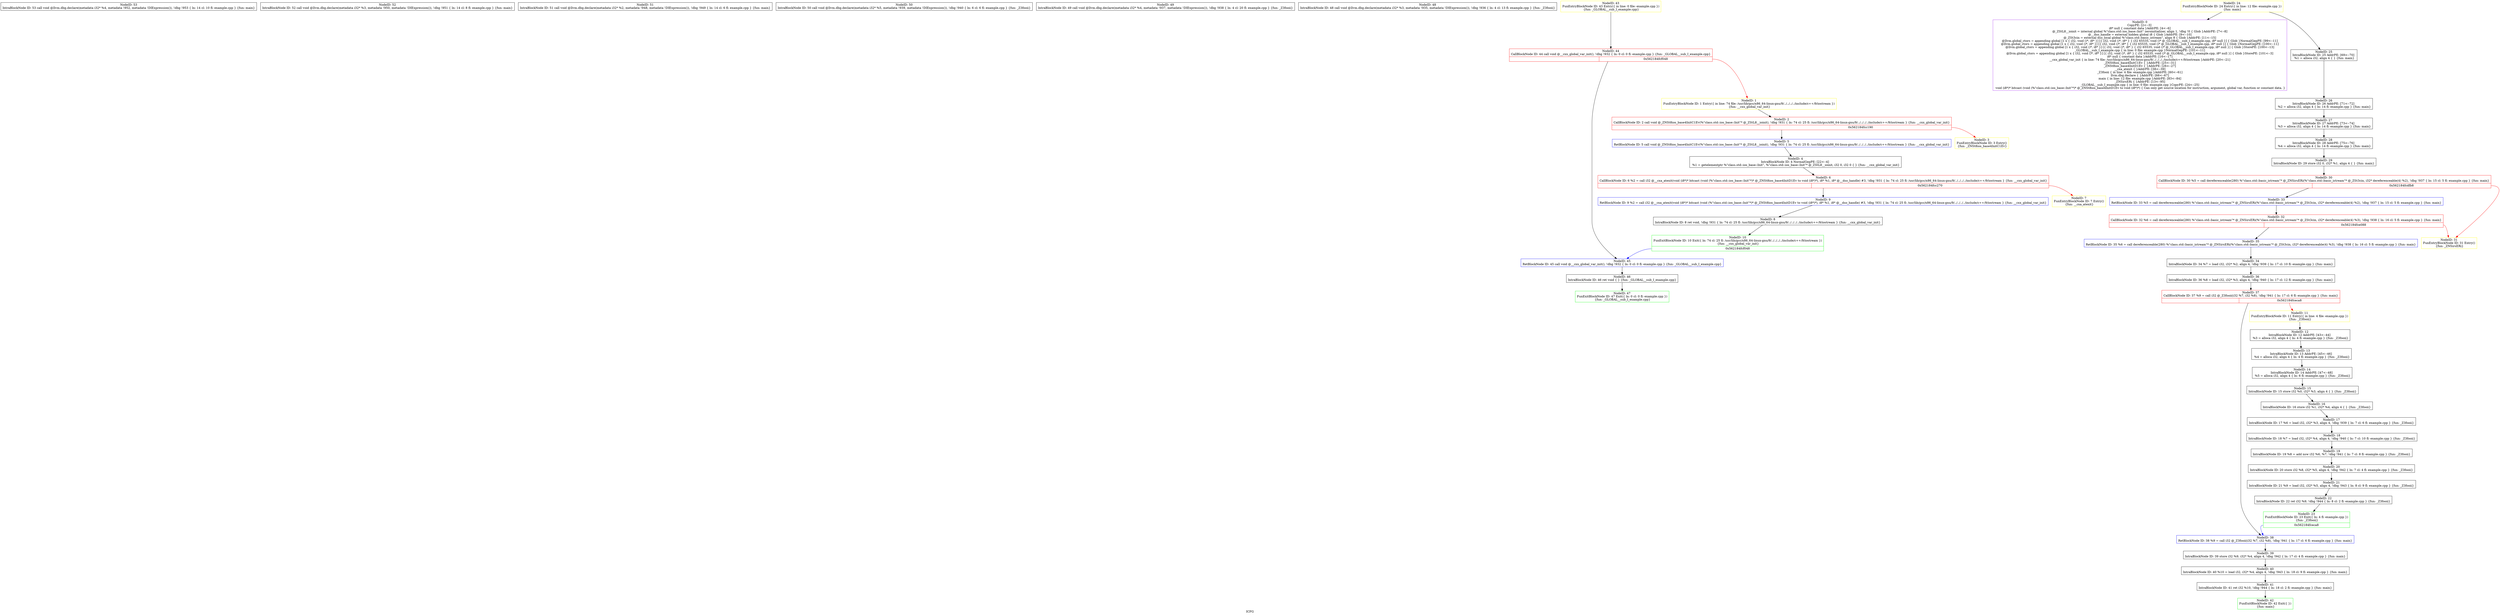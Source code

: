 digraph "ICFG" {
	label="ICFG";

	Node0x56218502fe90 [shape=record,color=black,label="{NodeID: 53\nIntraBlockNode ID: 53      call void @llvm.dbg.declare(metadata i32* %4, metadata !952, metadata !DIExpression()), !dbg !953 \{ ln: 14  cl: 10  fl: example.cpp \}    \{fun: main\}}"];
	Node0x56218502fd30 [shape=record,color=black,label="{NodeID: 52\nIntraBlockNode ID: 52      call void @llvm.dbg.declare(metadata i32* %3, metadata !950, metadata !DIExpression()), !dbg !951 \{ ln: 14  cl: 8  fl: example.cpp \}    \{fun: main\}}"];
	Node0x56218502fc00 [shape=record,color=black,label="{NodeID: 51\nIntraBlockNode ID: 51      call void @llvm.dbg.declare(metadata i32* %2, metadata !948, metadata !DIExpression()), !dbg !949 \{ ln: 14  cl: 6  fl: example.cpp \}    \{fun: main\}}"];
	Node0x56218502f440 [shape=record,color=black,label="{NodeID: 50\nIntraBlockNode ID: 50      call void @llvm.dbg.declare(metadata i32* %5, metadata !939, metadata !DIExpression()), !dbg !940 \{ ln: 6  cl: 6  fl: example.cpp \}    \{fun: _Z3fooii\}}"];
	Node0x56218502f310 [shape=record,color=black,label="{NodeID: 49\nIntraBlockNode ID: 49      call void @llvm.dbg.declare(metadata i32* %4, metadata !937, metadata !DIExpression()), !dbg !938 \{ ln: 4  cl: 20  fl: example.cpp \}    \{fun: _Z3fooii\}}"];
	Node0x56218502f090 [shape=record,color=black,label="{NodeID: 48\nIntraBlockNode ID: 48      call void @llvm.dbg.declare(metadata i32* %3, metadata !935, metadata !DIExpression()), !dbg !936 \{ ln: 4  cl: 13  fl: example.cpp \}    \{fun: _Z3fooii\}}"];
	Node0x562184fea320 [shape=record,color=green,label="{NodeID: 47\nFunExitBlockNode ID: 47 Exit(\{ ln: 0  cl: 0  fl: example.cpp \})\n \{fun: _GLOBAL__sub_I_example.cpp\}}"];
	Node0x562184fea0c0 [shape=record,color=black,label="{NodeID: 46\nIntraBlockNode ID: 46      ret void \{  \}    \{fun: _GLOBAL__sub_I_example.cpp\}}"];
	Node0x562184fea0c0 -> Node0x562184fea320[style=solid];
	Node0x562184fe9e60 [shape=record,color=blue,label="{NodeID: 45\nRetBlockNode ID: 45   call void @__cxx_global_var_init(), !dbg !932 \{ ln: 0  cl: 0  fl: example.cpp \} \{fun: _GLOBAL__sub_I_example.cpp\}}"];
	Node0x562184fe9e60 -> Node0x562184fea0c0[style=solid];
	Node0x562184f95cc0 [shape=record,color=red,label="{NodeID: 44\nCallBlockNode ID: 44   call void @__cxx_global_var_init(), !dbg !932 \{ ln: 0  cl: 0  fl: example.cpp \} \{fun: _GLOBAL__sub_I_example.cpp\}|{|<s1>0x562184fcf048}}"];
	Node0x562184f95cc0 -> Node0x562184fe9e60[style=solid];
	Node0x562184f95cc0:s1 -> Node0x562184f9dd60[style=solid,color=red];
	Node0x562184fe9c40 [shape=record,color=yellow,label="{NodeID: 43\nFunEntryBlockNode ID: 43 Entry(\{ in line: 0 file: example.cpp \})\n \{fun: _GLOBAL__sub_I_example.cpp\}}"];
	Node0x562184fe9c40 -> Node0x562184f95cc0[style=solid];
	Node0x562184fe9a40 [shape=record,color=green,label="{NodeID: 42\nFunExitBlockNode ID: 42 Exit(\{  \})\n \{fun: main\}}"];
	Node0x562184fe9860 [shape=record,color=black,label="{NodeID: 41\nIntraBlockNode ID: 41      ret i32 %10, !dbg !944 \{ ln: 18  cl: 2  fl: example.cpp \}    \{fun: main\}}"];
	Node0x562184fe9860 -> Node0x562184fe9a40[style=solid];
	Node0x562184fe9680 [shape=record,color=black,label="{NodeID: 40\nIntraBlockNode ID: 40      %10 = load i32, i32* %4, align 4, !dbg !943 \{ ln: 18  cl: 9  fl: example.cpp \}    \{fun: main\}}"];
	Node0x562184fe9680 -> Node0x562184fe9860[style=solid];
	Node0x562184fe9420 [shape=record,color=black,label="{NodeID: 39\nIntraBlockNode ID: 39      store i32 %9, i32* %4, align 4, !dbg !942 \{ ln: 17  cl: 4  fl: example.cpp \}    \{fun: main\}}"];
	Node0x562184fe9420 -> Node0x562184fe9680[style=solid];
	Node0x562184fe91c0 [shape=record,color=blue,label="{NodeID: 38\nRetBlockNode ID: 38   %9 = call i32 @_Z3fooii(i32 %7, i32 %8), !dbg !941 \{ ln: 17  cl: 6  fl: example.cpp \} \{fun: main\}}"];
	Node0x562184fe91c0 -> Node0x562184fe9420[style=solid];
	Node0x562184f9c4c0 [shape=record,color=red,label="{NodeID: 37\nCallBlockNode ID: 37   %9 = call i32 @_Z3fooii(i32 %7, i32 %8), !dbg !941 \{ ln: 17  cl: 6  fl: example.cpp \} \{fun: main\}|{|<s1>0x562184fceca8}}"];
	Node0x562184f9c4c0 -> Node0x562184fe91c0[style=solid];
	Node0x562184f9c4c0:s1 -> Node0x562184fe6000[style=solid,color=red];
	Node0x562184fe8f10 [shape=record,color=black,label="{NodeID: 36\nIntraBlockNode ID: 36      %8 = load i32, i32* %3, align 4, !dbg !940 \{ ln: 17  cl: 12  fl: example.cpp \}    \{fun: main\}}"];
	Node0x562184fe8f10 -> Node0x562184f9c4c0[style=solid];
	Node0x562184fe8ca0 [shape=record,color=blue,label="{NodeID: 35\nRetBlockNode ID: 35   %6 = call dereferenceable(280) %\"class.std::basic_istream\"* @_ZNSirsERi(%\"class.std::basic_istream\"* @_ZSt3cin, i32* dereferenceable(4) %3), !dbg !938 \{ ln: 16  cl: 5  fl: example.cpp \} \{fun: main\}}"];
	Node0x562184fe8ca0 -> Node0x562184fe8b80[style=solid];
	Node0x562184fe8b80 [shape=record,color=black,label="{NodeID: 34\nIntraBlockNode ID: 34      %7 = load i32, i32* %2, align 4, !dbg !939 \{ ln: 17  cl: 10  fl: example.cpp \}    \{fun: main\}}"];
	Node0x562184fe8b80 -> Node0x562184fe8f10[style=solid];
	Node0x562184fe8910 [shape=record,color=blue,label="{NodeID: 33\nRetBlockNode ID: 33   %5 = call dereferenceable(280) %\"class.std::basic_istream\"* @_ZNSirsERi(%\"class.std::basic_istream\"* @_ZSt3cin, i32* dereferenceable(4) %2), !dbg !937 \{ ln: 15  cl: 5  fl: example.cpp \} \{fun: main\}}"];
	Node0x562184fe8910 -> Node0x562184f9e040[style=solid];
	Node0x562184f9e040 [shape=record,color=red,label="{NodeID: 32\nCallBlockNode ID: 32   %6 = call dereferenceable(280) %\"class.std::basic_istream\"* @_ZNSirsERi(%\"class.std::basic_istream\"* @_ZSt3cin, i32* dereferenceable(4) %3), !dbg !938 \{ ln: 16  cl: 5  fl: example.cpp \} \{fun: main\}|{|<s1>0x562184fce088}}"];
	Node0x562184f9e040 -> Node0x562184fe8ca0[style=solid];
	Node0x562184f9e040:s1 -> Node0x562184fe8590[style=solid,color=red];
	Node0x562184fe8590 [shape=record,color=yellow,label="{NodeID: 31\nFunEntryBlockNode ID: 31 Entry()\n \{fun: _ZNSirsERi\}}"];
	Node0x562184f9e150 [shape=record,color=red,label="{NodeID: 30\nCallBlockNode ID: 30   %5 = call dereferenceable(280) %\"class.std::basic_istream\"* @_ZNSirsERi(%\"class.std::basic_istream\"* @_ZSt3cin, i32* dereferenceable(4) %2), !dbg !937 \{ ln: 15  cl: 5  fl: example.cpp \} \{fun: main\}|{|<s1>0x562184fcdfb8}}"];
	Node0x562184f9e150 -> Node0x562184fe8910[style=solid];
	Node0x562184f9e150:s1 -> Node0x562184fe8590[style=solid,color=red];
	Node0x562184fe8190 [shape=record,color=black,label="{NodeID: 29\nIntraBlockNode ID: 29      store i32 0, i32* %1, align 4 \{  \}    \{fun: main\}}"];
	Node0x562184fe8190 -> Node0x562184f9e150[style=solid];
	Node0x562184fe6130 [shape=record,color=black,label="{NodeID: 12\nIntraBlockNode ID: 12   AddrPE: [43\<--44]  \n   %3 = alloca i32, align 4 \{ ln: 4 fl: example.cpp \} \{fun: _Z3fooii\}}"];
	Node0x562184fe6130 -> Node0x562184fe62f0[style=solid];
	Node0x562184fe6000 [shape=record,color=yellow,label="{NodeID: 11\nFunEntryBlockNode ID: 11 Entry(\{ in line: 4 file: example.cpp \})\n \{fun: _Z3fooii\}}"];
	Node0x562184fe6000 -> Node0x562184fe6130[style=solid];
	Node0x562184fe5d60 [shape=record,color=green,label="{NodeID: 10\nFunExitBlockNode ID: 10 Exit(\{ ln: 74  cl: 25  fl: /usr/lib/gcc/x86_64-linux-gnu/9/../../../../include/c++/9/iostream \})\n \{fun: __cxx_global_var_init\}|{<s0>0x562184fcf048}}"];
	Node0x562184fe5d60:s0 -> Node0x562184fe9e60[style=solid,color=blue];
	Node0x562184fe5ad0 [shape=record,color=blue,label="{NodeID: 9\nRetBlockNode ID: 9   %2 = call i32 @__cxa_atexit(void (i8*)* bitcast (void (%\"class.std::ios_base::Init\"*)* @_ZNSt8ios_base4InitD1Ev to void (i8*)*), i8* %1, i8* @__dso_handle) #3, !dbg !931 \{ ln: 74  cl: 25  fl: /usr/lib/gcc/x86_64-linux-gnu/9/../../../../include/c++/9/iostream \} \{fun: __cxx_global_var_init\}}"];
	Node0x562184fe5ad0 -> Node0x562184fe59b0[style=solid];
	Node0x562184fe59b0 [shape=record,color=black,label="{NodeID: 8\nIntraBlockNode ID: 8      ret void, !dbg !931 \{ ln: 74  cl: 25  fl: /usr/lib/gcc/x86_64-linux-gnu/9/../../../../include/c++/9/iostream \}    \{fun: __cxx_global_var_init\}}"];
	Node0x562184fe59b0 -> Node0x562184fe5d60[style=solid];
	Node0x562184fe5700 [shape=record,color=yellow,label="{NodeID: 7\nFunEntryBlockNode ID: 7 Entry()\n \{fun: __cxa_atexit\}}"];
	Node0x562184f9f0a0 [shape=record,color=red,label="{NodeID: 6\nCallBlockNode ID: 6   %2 = call i32 @__cxa_atexit(void (i8*)* bitcast (void (%\"class.std::ios_base::Init\"*)* @_ZNSt8ios_base4InitD1Ev to void (i8*)*), i8* %1, i8* @__dso_handle) #3, !dbg !931 \{ ln: 74  cl: 25  fl: /usr/lib/gcc/x86_64-linux-gnu/9/../../../../include/c++/9/iostream \} \{fun: __cxx_global_var_init\}|{|<s1>0x562184fcc270}}"];
	Node0x562184f9f0a0 -> Node0x562184fe5ad0[style=solid];
	Node0x562184f9f0a0:s1 -> Node0x562184fe5700[style=solid,color=red];
	Node0x562184fe53a0 [shape=record,color=blue,label="{NodeID: 5\nRetBlockNode ID: 5   call void @_ZNSt8ios_base4InitC1Ev(%\"class.std::ios_base::Init\"* @_ZStL8__ioinit), !dbg !931 \{ ln: 74  cl: 25  fl: /usr/lib/gcc/x86_64-linux-gnu/9/../../../../include/c++/9/iostream \} \{fun: __cxx_global_var_init\}}"];
	Node0x562184fe53a0 -> Node0x562184fe5210[style=solid];
	Node0x562184fe5210 [shape=record,color=black,label="{NodeID: 4\nIntraBlockNode ID: 4   NormalGepPE: [22\<--4]  \n   %1 = getelementptr %\"class.std::ios_base::Init\", %\"class.std::ios_base::Init\"* @_ZStL8__ioinit, i32 0, i32 0 \{  \} \{fun: __cxx_global_var_init\}}"];
	Node0x562184fe5210 -> Node0x562184f9f0a0[style=solid];
	Node0x562184fe4e80 [shape=record,color=yellow,label="{NodeID: 3\nFunEntryBlockNode ID: 3 Entry()\n \{fun: _ZNSt8ios_base4InitC1Ev\}}"];
	Node0x562184f9f1b0 [shape=record,color=red,label="{NodeID: 2\nCallBlockNode ID: 2   call void @_ZNSt8ios_base4InitC1Ev(%\"class.std::ios_base::Init\"* @_ZStL8__ioinit), !dbg !931 \{ ln: 74  cl: 25  fl: /usr/lib/gcc/x86_64-linux-gnu/9/../../../../include/c++/9/iostream \} \{fun: __cxx_global_var_init\}|{|<s1>0x562184fcc190}}"];
	Node0x562184f9f1b0 -> Node0x562184fe53a0[style=solid];
	Node0x562184f9f1b0:s1 -> Node0x562184fe4e80[style=solid,color=red];
	Node0x562184f9dd60 [shape=record,color=yellow,label="{NodeID: 1\nFunEntryBlockNode ID: 1 Entry(\{ in line: 74 file: /usr/lib/gcc/x86_64-linux-gnu/9/../../../../include/c++/9/iostream \})\n \{fun: __cxx_global_var_init\}}"];
	Node0x562184f9dd60 -> Node0x562184f9f1b0[style=solid];
	Node0x562184fe4ac0 [shape=record,color=purple,label="{NodeID: 0\nCopyPE: [2\<--3]  \n i8* null \{ constant data \}AddrPE: [4\<--6]  \n @_ZStL8__ioinit = internal global %\"class.std::ios_base::Init\" zeroinitializer, align 1, !dbg !0 \{ Glob  \}AddrPE: [7\<--8]  \n @__dso_handle = external hidden global i8 \{ Glob  \}AddrPE: [9\<--10]  \n @_ZSt3cin = external dso_local global %\"class.std::basic_istream\", align 8 \{ Glob  \}AddrPE: [11\<--15]  \n @llvm.global_ctors = appending global [1 x \{ i32, void ()*, i8* \}] [\{ i32, void ()*, i8* \} \{ i32 65535, void ()* @_GLOBAL__sub_I_example.cpp, i8* null \}] \{ Glob  \}NormalGepPE: [99\<--11]  \n @llvm.global_ctors = appending global [1 x \{ i32, void ()*, i8* \}] [\{ i32, void ()*, i8* \} \{ i32 65535, void ()* @_GLOBAL__sub_I_example.cpp, i8* null \}] \{ Glob  \}NormalGepPE: [100\<--11]  \n @llvm.global_ctors = appending global [1 x \{ i32, void ()*, i8* \}] [\{ i32, void ()*, i8* \} \{ i32 65535, void ()* @_GLOBAL__sub_I_example.cpp, i8* null \}] \{ Glob  \}StorePE: [100\<--13]  \n _GLOBAL__sub_I_example.cpp \{ in line: 0 file: example.cpp \}NormalGepPE: [101\<--11]  \n @llvm.global_ctors = appending global [1 x \{ i32, void ()*, i8* \}] [\{ i32, void ()*, i8* \} \{ i32 65535, void ()* @_GLOBAL__sub_I_example.cpp, i8* null \}] \{ Glob  \}StorePE: [101\<--3]  \n i8* null \{ constant data \}AddrPE: [16\<--17]  \n __cxx_global_var_init \{ in line: 74 file: /usr/lib/gcc/x86_64-linux-gnu/9/../../../../include/c++/9/iostream \}AddrPE: [20\<--21]  \n _ZNSt8ios_base4InitC1Ev \{  \}AddrPE: [25\<--31]  \n _ZNSt8ios_base4InitD1Ev \{  \}AddrPE: [26\<--27]  \n __cxa_atexit \{  \}AddrPE: [38\<--39]  \n _Z3fooii \{ in line: 4 file: example.cpp \}AddrPE: [60\<--61]  \n llvm.dbg.declare \{  \}AddrPE: [66\<--67]  \n main \{ in line: 12 file: example.cpp \}AddrPE: [83\<--84]  \n _ZNSirsERi \{  \}AddrPE: [13\<--95]  \n _GLOBAL__sub_I_example.cpp \{ in line: 0 file: example.cpp \}CopyPE: [24\<--25]  \n void (i8*)* bitcast (void (%\"class.std::ios_base::Init\"*)* @_ZNSt8ios_base4InitD1Ev to void (i8*)*) \{ Can only get source location for instruction, argument, global var, function or constant data. \}}"];
	Node0x562184fe62f0 [shape=record,color=black,label="{NodeID: 13\nIntraBlockNode ID: 13   AddrPE: [45\<--46]  \n   %4 = alloca i32, align 4 \{ ln: 4 fl: example.cpp \} \{fun: _Z3fooii\}}"];
	Node0x562184fe62f0 -> Node0x562184fe65a0[style=solid];
	Node0x562184fe65a0 [shape=record,color=black,label="{NodeID: 14\nIntraBlockNode ID: 14   AddrPE: [47\<--48]  \n   %5 = alloca i32, align 4 \{ ln: 6 fl: example.cpp \} \{fun: _Z3fooii\}}"];
	Node0x562184fe65a0 -> Node0x562184fe6760[style=solid];
	Node0x562184fe6760 [shape=record,color=black,label="{NodeID: 15\nIntraBlockNode ID: 15      store i32 %0, i32* %3, align 4 \{  \}    \{fun: _Z3fooii\}}"];
	Node0x562184fe6760 -> Node0x562184fe6920[style=solid];
	Node0x562184fe6920 [shape=record,color=black,label="{NodeID: 16\nIntraBlockNode ID: 16      store i32 %1, i32* %4, align 4 \{  \}    \{fun: _Z3fooii\}}"];
	Node0x562184fe6920 -> Node0x562184fe6b00[style=solid];
	Node0x562184fe6b00 [shape=record,color=black,label="{NodeID: 17\nIntraBlockNode ID: 17      %6 = load i32, i32* %3, align 4, !dbg !939 \{ ln: 7  cl: 6  fl: example.cpp \}    \{fun: _Z3fooii\}}"];
	Node0x562184fe6b00 -> Node0x562184fe6ce0[style=solid];
	Node0x562184fe6ce0 [shape=record,color=black,label="{NodeID: 18\nIntraBlockNode ID: 18      %7 = load i32, i32* %4, align 4, !dbg !940 \{ ln: 7  cl: 10  fl: example.cpp \}    \{fun: _Z3fooii\}}"];
	Node0x562184fe6ce0 -> Node0x562184fe6ec0[style=solid];
	Node0x562184fe6ec0 [shape=record,color=black,label="{NodeID: 19\nIntraBlockNode ID: 19      %8 = add nsw i32 %6, %7, !dbg !941 \{ ln: 7  cl: 8  fl: example.cpp \}    \{fun: _Z3fooii\}}"];
	Node0x562184fe6ec0 -> Node0x562184fe70a0[style=solid];
	Node0x562184fe70a0 [shape=record,color=black,label="{NodeID: 20\nIntraBlockNode ID: 20      store i32 %8, i32* %5, align 4, !dbg !942 \{ ln: 7  cl: 4  fl: example.cpp \}    \{fun: _Z3fooii\}}"];
	Node0x562184fe70a0 -> Node0x562184fe7280[style=solid];
	Node0x562184fe7280 [shape=record,color=black,label="{NodeID: 21\nIntraBlockNode ID: 21      %9 = load i32, i32* %5, align 4, !dbg !943 \{ ln: 8  cl: 9  fl: example.cpp \}    \{fun: _Z3fooii\}}"];
	Node0x562184fe7280 -> Node0x562184fe7460[style=solid];
	Node0x562184fe7460 [shape=record,color=black,label="{NodeID: 22\nIntraBlockNode ID: 22      ret i32 %9, !dbg !944 \{ ln: 8  cl: 2  fl: example.cpp \}    \{fun: _Z3fooii\}}"];
	Node0x562184fe7460 -> Node0x562184fe7640[style=solid];
	Node0x562184fe7640 [shape=record,color=green,label="{NodeID: 23\nFunExitBlockNode ID: 23 Exit(\{ ln: 4 fl: example.cpp \})\n \{fun: _Z3fooii\}|{<s0>0x562184fceca8}}"];
	Node0x562184fe7640:s0 -> Node0x562184fe91c0[style=solid,color=blue];
	Node0x562184fe7870 [shape=record,color=yellow,label="{NodeID: 24\nFunEntryBlockNode ID: 24 Entry(\{ in line: 12 file: example.cpp \})\n \{fun: main\}}"];
	Node0x562184fe7870 -> Node0x562184fe4ac0[style=solid];
	Node0x562184fe7870 -> Node0x562184fe79a0[style=solid];
	Node0x562184fe79a0 [shape=record,color=black,label="{NodeID: 25\nIntraBlockNode ID: 25   AddrPE: [69\<--70]  \n   %1 = alloca i32, align 4 \{  \} \{fun: main\}}"];
	Node0x562184fe79a0 -> Node0x562184fe7c50[style=solid];
	Node0x562184fe7c50 [shape=record,color=black,label="{NodeID: 26\nIntraBlockNode ID: 26   AddrPE: [71\<--72]  \n   %2 = alloca i32, align 4 \{ ln: 14 fl: example.cpp \} \{fun: main\}}"];
	Node0x562184fe7c50 -> Node0x562184fe7e10[style=solid];
	Node0x562184fe7e10 [shape=record,color=black,label="{NodeID: 27\nIntraBlockNode ID: 27   AddrPE: [73\<--74]  \n   %3 = alloca i32, align 4 \{ ln: 14 fl: example.cpp \} \{fun: main\}}"];
	Node0x562184fe7e10 -> Node0x562184fe7fd0[style=solid];
	Node0x562184fe7fd0 [shape=record,color=black,label="{NodeID: 28\nIntraBlockNode ID: 28   AddrPE: [75\<--76]  \n   %4 = alloca i32, align 4 \{ ln: 14 fl: example.cpp \} \{fun: main\}}"];
	Node0x562184fe7fd0 -> Node0x562184fe8190[style=solid];
}

